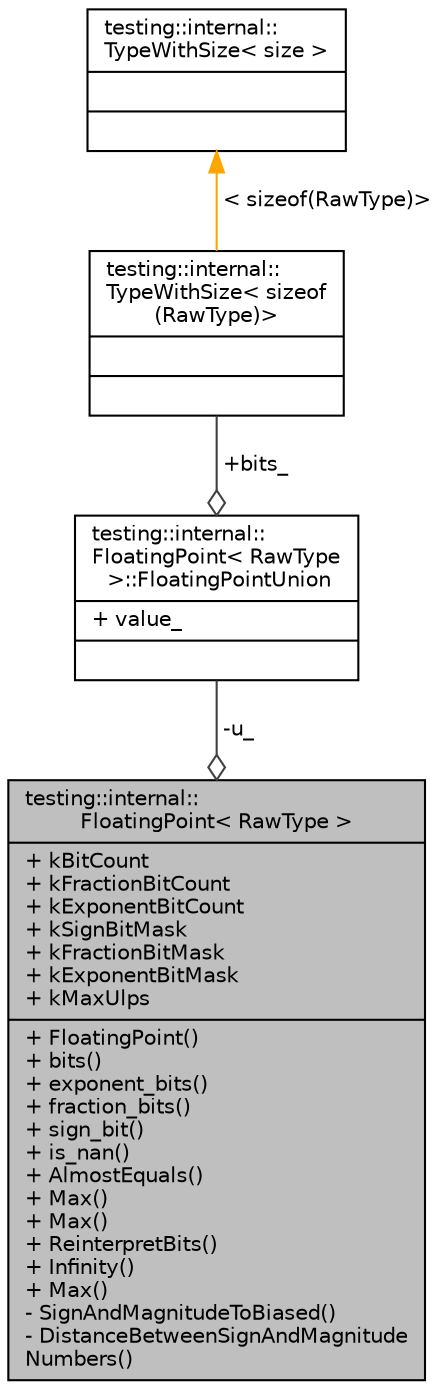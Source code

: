 digraph "testing::internal::FloatingPoint&lt; RawType &gt;"
{
 // INTERACTIVE_SVG=YES
 // LATEX_PDF_SIZE
  edge [fontname="Helvetica",fontsize="10",labelfontname="Helvetica",labelfontsize="10"];
  node [fontname="Helvetica",fontsize="10",shape=record];
  Node1 [label="{testing::internal::\lFloatingPoint\< RawType \>\n|+ kBitCount\l+ kFractionBitCount\l+ kExponentBitCount\l+ kSignBitMask\l+ kFractionBitMask\l+ kExponentBitMask\l+ kMaxUlps\l|+ FloatingPoint()\l+ bits()\l+ exponent_bits()\l+ fraction_bits()\l+ sign_bit()\l+ is_nan()\l+ AlmostEquals()\l+ Max()\l+ Max()\l+ ReinterpretBits()\l+ Infinity()\l+ Max()\l- SignAndMagnitudeToBiased()\l- DistanceBetweenSignAndMagnitude\lNumbers()\l}",height=0.2,width=0.4,color="black", fillcolor="grey75", style="filled", fontcolor="black",tooltip=" "];
  Node2 -> Node1 [color="grey25",fontsize="10",style="solid",label=" -u_" ,arrowhead="odiamond",fontname="Helvetica"];
  Node2 [label="{testing::internal::\lFloatingPoint\< RawType\l \>::FloatingPointUnion\n|+ value_\l|}",height=0.2,width=0.4,color="black", fillcolor="white", style="filled",URL="$d3/d6f/uniontesting_1_1internal_1_1_floating_point_1_1_floating_point_union.html",tooltip=" "];
  Node3 -> Node2 [color="grey25",fontsize="10",style="solid",label=" +bits_" ,arrowhead="odiamond",fontname="Helvetica"];
  Node3 [label="{testing::internal::\lTypeWithSize\< sizeof\l(RawType)\>\n||}",height=0.2,width=0.4,color="black", fillcolor="white", style="filled",URL="$d9/d5d/classtesting_1_1internal_1_1_type_with_size.html",tooltip=" "];
  Node4 -> Node3 [dir="back",color="orange",fontsize="10",style="solid",label=" \< sizeof(RawType)\>" ,fontname="Helvetica"];
  Node4 [label="{testing::internal::\lTypeWithSize\< size \>\n||}",height=0.2,width=0.4,color="black", fillcolor="white", style="filled",URL="$d9/d5d/classtesting_1_1internal_1_1_type_with_size.html",tooltip=" "];
}
